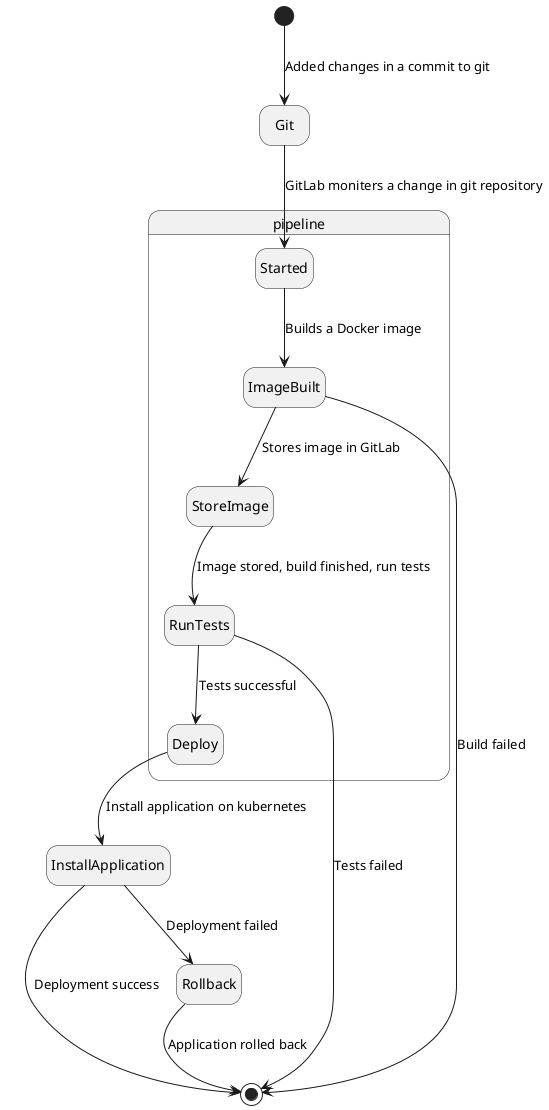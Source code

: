 @startuml

hide empty description

    [*] --> Git : Added changes in a commit to git

    state pipeline {
        Git --> Started : GitLab moniters a change in git repository
        Started --> ImageBuilt : Builds a Docker image
        ImageBuilt --> StoreImage : Stores image in GitLab
        StoreImage --> RunTests : Image stored, build finished, run tests
        RunTests --> Deploy : Tests successful
    }
    RunTests --> [*] : Tests failed
    ImageBuilt --> [*] : Build failed

    Deploy --> InstallApplication : Install application on kubernetes
    InstallApplication --> [*] : Deployment success
    InstallApplication --> Rollback : Deployment failed
    Rollback --> [*] : Application rolled back

@enduml